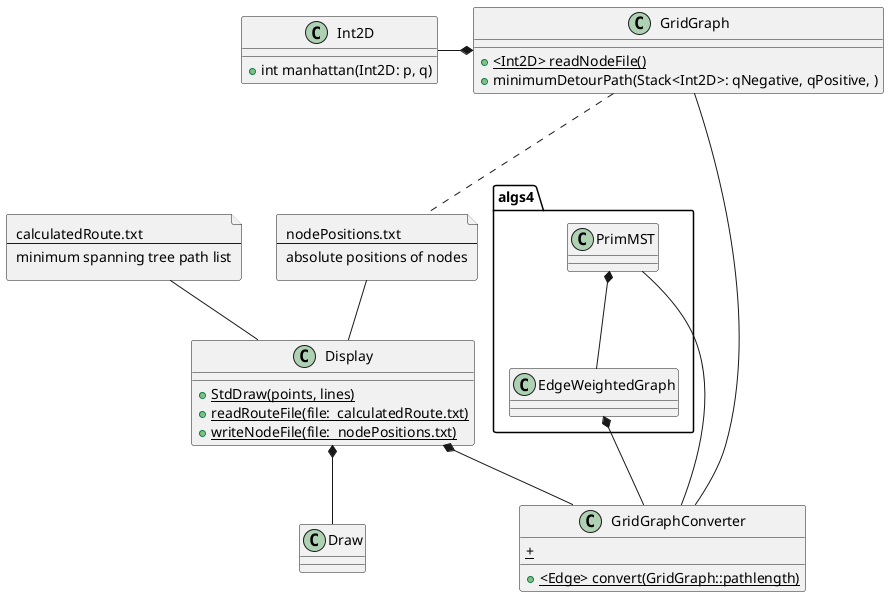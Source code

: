 @startuml
'https://plantuml.com/class-diagram
package algs4 {
     class PrimMST {
     }
    class EdgeWeightedGraph {
    }
}
class Display {
    + {static}StdDraw(points, lines)
    + {static}readRouteFile(file:  calculatedRoute.txt)
    + {static}writeNodeFile(file:  nodePositions.txt)
}
class GridGraphConverter {
    + {static} <Edge> convert(GridGraph::pathlength)
    + {static}
}

class Int2D{
    +int manhattan(Int2D: p, q)
}
Int2D -* GridGraph
class GridGraph {
    + {static} <Int2D> readNodeFile()
    + minimumDetourPath(Stack<Int2D>: qNegative, qPositive, )
}

file Route as "
    calculatedRoute.txt
    ---
    minimum spanning tree path list
"
file NodeList as "
    nodePositions.txt
    --
    absolute positions of nodes
"
Route -- Display
NodeList -- Display
' Relationships
'*-- is Composition ('has a' - relationship)
GridGraph .-. NodeList
PrimMST *-- EdgeWeightedGraph
GridGraph -- GridGraphConverter
Display *--   GridGraphConverter
Display *-- Draw
EdgeWeightedGraph *-- GridGraphConverter
PrimMST -- GridGraphConverter
@enduml